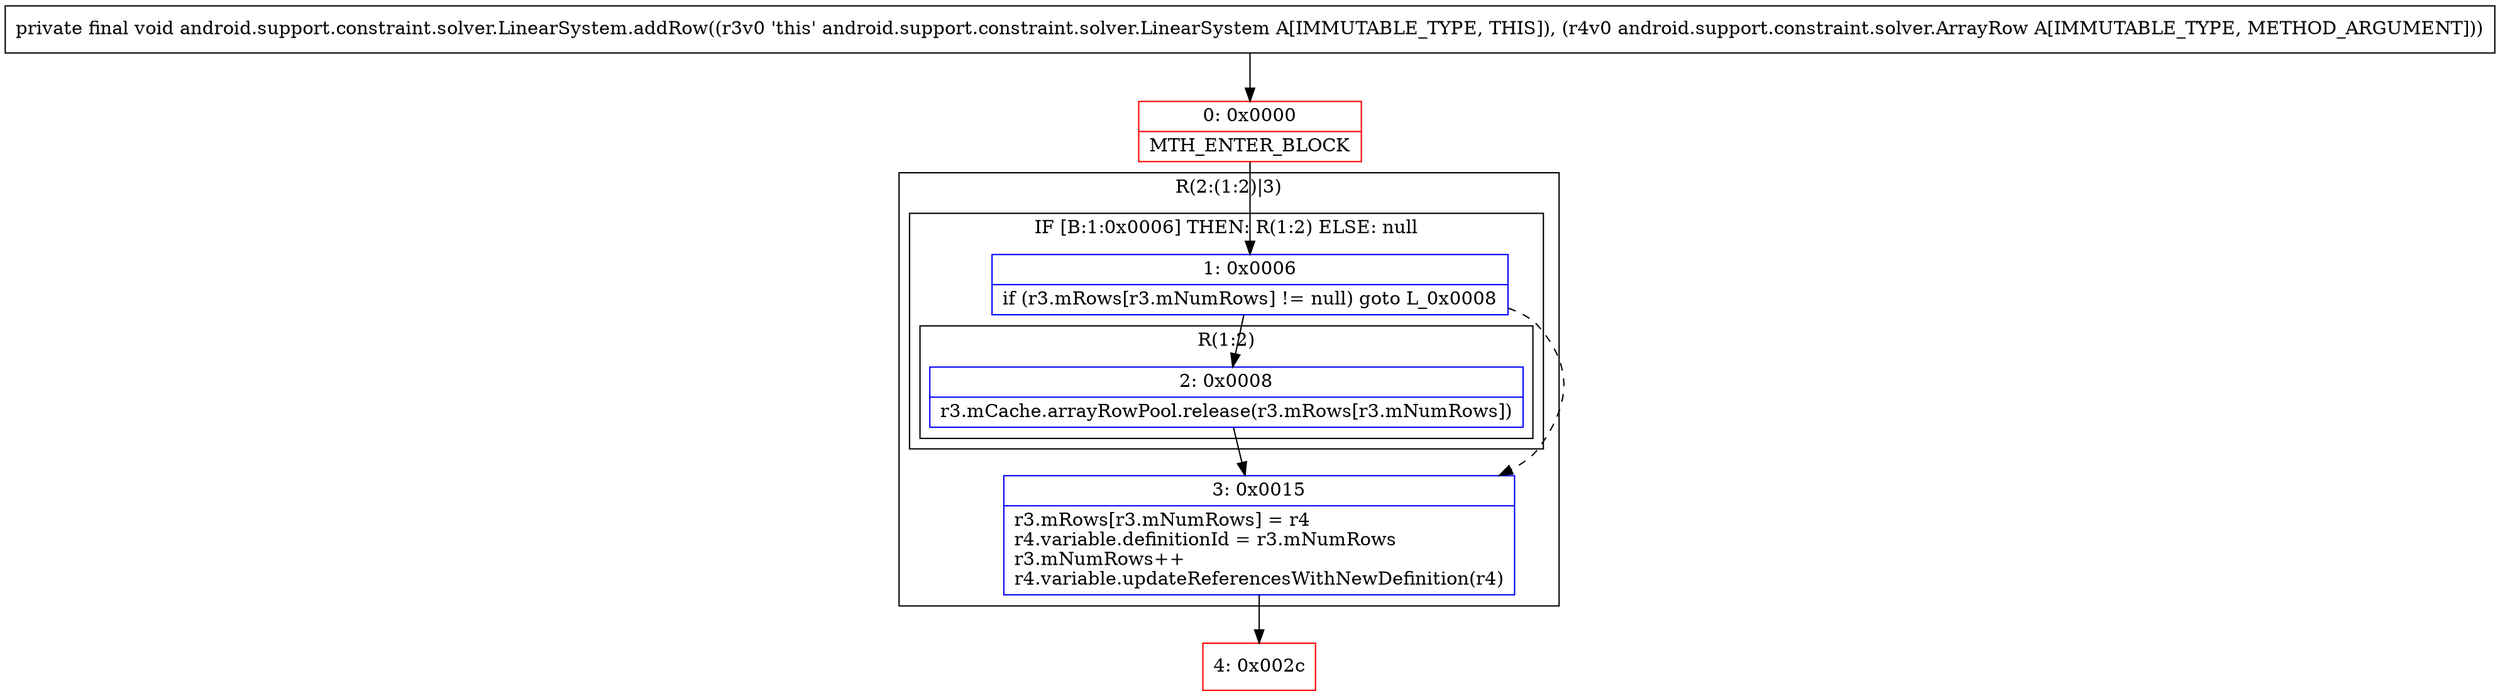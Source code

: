 digraph "CFG forandroid.support.constraint.solver.LinearSystem.addRow(Landroid\/support\/constraint\/solver\/ArrayRow;)V" {
subgraph cluster_Region_682769649 {
label = "R(2:(1:2)|3)";
node [shape=record,color=blue];
subgraph cluster_IfRegion_2123091448 {
label = "IF [B:1:0x0006] THEN: R(1:2) ELSE: null";
node [shape=record,color=blue];
Node_1 [shape=record,label="{1\:\ 0x0006|if (r3.mRows[r3.mNumRows] != null) goto L_0x0008\l}"];
subgraph cluster_Region_881495640 {
label = "R(1:2)";
node [shape=record,color=blue];
Node_2 [shape=record,label="{2\:\ 0x0008|r3.mCache.arrayRowPool.release(r3.mRows[r3.mNumRows])\l}"];
}
}
Node_3 [shape=record,label="{3\:\ 0x0015|r3.mRows[r3.mNumRows] = r4\lr4.variable.definitionId = r3.mNumRows\lr3.mNumRows++\lr4.variable.updateReferencesWithNewDefinition(r4)\l}"];
}
Node_0 [shape=record,color=red,label="{0\:\ 0x0000|MTH_ENTER_BLOCK\l}"];
Node_4 [shape=record,color=red,label="{4\:\ 0x002c}"];
MethodNode[shape=record,label="{private final void android.support.constraint.solver.LinearSystem.addRow((r3v0 'this' android.support.constraint.solver.LinearSystem A[IMMUTABLE_TYPE, THIS]), (r4v0 android.support.constraint.solver.ArrayRow A[IMMUTABLE_TYPE, METHOD_ARGUMENT])) }"];
MethodNode -> Node_0;
Node_1 -> Node_2;
Node_1 -> Node_3[style=dashed];
Node_2 -> Node_3;
Node_3 -> Node_4;
Node_0 -> Node_1;
}

